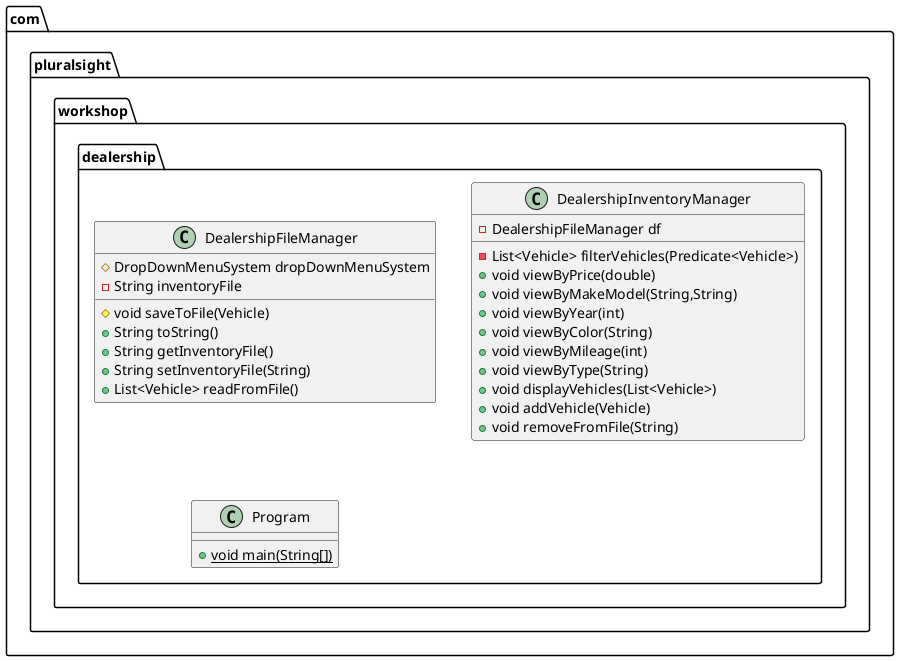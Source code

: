@startuml
class com.pluralsight.workshop.dealership.DealershipFileManager {
# DropDownMenuSystem dropDownMenuSystem
- String inventoryFile
# void saveToFile(Vehicle)
+ String toString()
+ String getInventoryFile()
+ String setInventoryFile(String)
+ List<Vehicle> readFromFile()
}


class com.pluralsight.workshop.dealership.DealershipInventoryManager {
- DealershipFileManager df
- List<Vehicle> filterVehicles(Predicate<Vehicle>)
+ void viewByPrice(double)
+ void viewByMakeModel(String,String)
+ void viewByYear(int)
+ void viewByColor(String)
+ void viewByMileage(int)
+ void viewByType(String)
+ void displayVehicles(List<Vehicle>)
+ void addVehicle(Vehicle)
+ void removeFromFile(String)
}


class com.pluralsight.workshop.dealership.Program {
+ {static} void main(String[])
}

@enduml